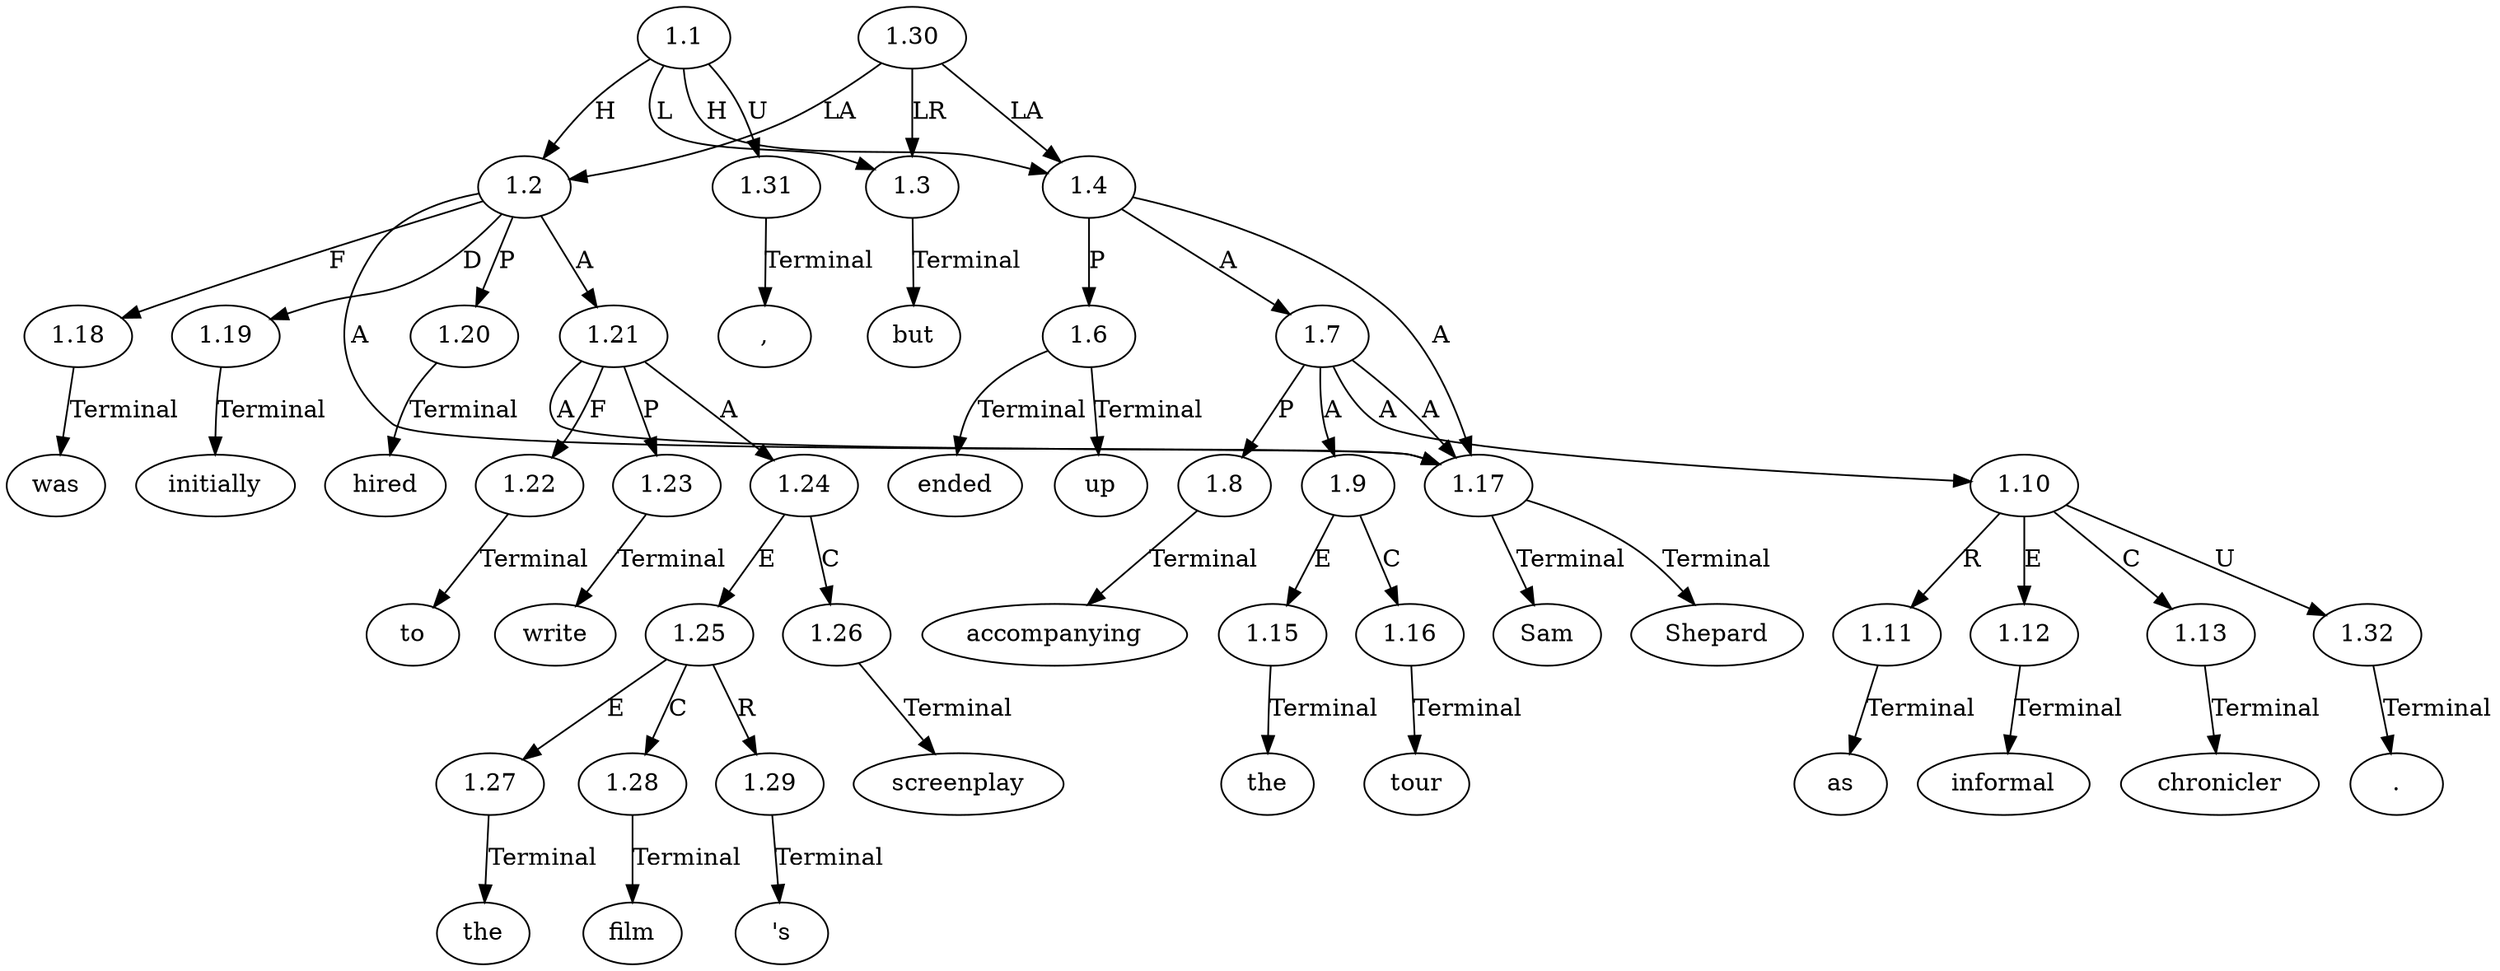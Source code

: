 // Graph
digraph {
	0.1 [label=Sam ordering=out]
	0.10 [label="'s" ordering=out]
	0.11 [label=screenplay ordering=out]
	0.12 [label="," ordering=out]
	0.13 [label=but ordering=out]
	0.14 [label=ended ordering=out]
	0.15 [label=up ordering=out]
	0.16 [label=accompanying ordering=out]
	0.17 [label=the ordering=out]
	0.18 [label=tour ordering=out]
	0.19 [label=as ordering=out]
	0.2 [label=Shepard ordering=out]
	0.20 [label=informal ordering=out]
	0.21 [label=chronicler ordering=out]
	0.22 [label="." ordering=out]
	0.3 [label=was ordering=out]
	0.4 [label=initially ordering=out]
	0.5 [label=hired ordering=out]
	0.6 [label=to ordering=out]
	0.7 [label=write ordering=out]
	0.8 [label=the ordering=out]
	0.9 [label=film ordering=out]
	1.1 [label=1.1 ordering=out]
	1.2 [label=1.2 ordering=out]
	1.3 [label=1.3 ordering=out]
	1.4 [label=1.4 ordering=out]
	1.6 [label=1.6 ordering=out]
	1.7 [label=1.7 ordering=out]
	1.8 [label=1.8 ordering=out]
	1.9 [label=1.9 ordering=out]
	1.10 [label=1.10 ordering=out]
	1.11 [label=1.11 ordering=out]
	1.12 [label=1.12 ordering=out]
	1.13 [label=1.13 ordering=out]
	1.15 [label=1.15 ordering=out]
	1.16 [label=1.16 ordering=out]
	1.17 [label=1.17 ordering=out]
	1.18 [label=1.18 ordering=out]
	1.19 [label=1.19 ordering=out]
	1.20 [label=1.20 ordering=out]
	1.21 [label=1.21 ordering=out]
	1.22 [label=1.22 ordering=out]
	1.23 [label=1.23 ordering=out]
	1.24 [label=1.24 ordering=out]
	1.25 [label=1.25 ordering=out]
	1.26 [label=1.26 ordering=out]
	1.27 [label=1.27 ordering=out]
	1.28 [label=1.28 ordering=out]
	1.29 [label=1.29 ordering=out]
	1.30 [label=1.30 ordering=out]
	1.31 [label=1.31 ordering=out]
	1.32 [label=1.32 ordering=out]
	1.1 -> 1.2 [label=H ordering=out]
	1.1 -> 1.3 [label=L ordering=out]
	1.1 -> 1.4 [label=H ordering=out]
	1.1 -> 1.31 [label=U ordering=out]
	1.2 -> 1.17 [label=A ordering=out]
	1.2 -> 1.18 [label=F ordering=out]
	1.2 -> 1.19 [label=D ordering=out]
	1.2 -> 1.20 [label=P ordering=out]
	1.2 -> 1.21 [label=A ordering=out]
	1.3 -> 0.13 [label=Terminal ordering=out]
	1.4 -> 1.6 [label=P ordering=out]
	1.4 -> 1.7 [label=A ordering=out]
	1.4 -> 1.17 [label=A ordering=out]
	1.6 -> 0.14 [label=Terminal ordering=out]
	1.6 -> 0.15 [label=Terminal ordering=out]
	1.7 -> 1.8 [label=P ordering=out]
	1.7 -> 1.9 [label=A ordering=out]
	1.7 -> 1.10 [label=A ordering=out]
	1.7 -> 1.17 [label=A ordering=out]
	1.8 -> 0.16 [label=Terminal ordering=out]
	1.9 -> 1.15 [label=E ordering=out]
	1.9 -> 1.16 [label=C ordering=out]
	1.10 -> 1.11 [label=R ordering=out]
	1.10 -> 1.12 [label=E ordering=out]
	1.10 -> 1.13 [label=C ordering=out]
	1.10 -> 1.32 [label=U ordering=out]
	1.11 -> 0.19 [label=Terminal ordering=out]
	1.12 -> 0.20 [label=Terminal ordering=out]
	1.13 -> 0.21 [label=Terminal ordering=out]
	1.15 -> 0.17 [label=Terminal ordering=out]
	1.16 -> 0.18 [label=Terminal ordering=out]
	1.17 -> 0.1 [label=Terminal ordering=out]
	1.17 -> 0.2 [label=Terminal ordering=out]
	1.18 -> 0.3 [label=Terminal ordering=out]
	1.19 -> 0.4 [label=Terminal ordering=out]
	1.20 -> 0.5 [label=Terminal ordering=out]
	1.21 -> 1.17 [label=A ordering=out]
	1.21 -> 1.22 [label=F ordering=out]
	1.21 -> 1.23 [label=P ordering=out]
	1.21 -> 1.24 [label=A ordering=out]
	1.22 -> 0.6 [label=Terminal ordering=out]
	1.23 -> 0.7 [label=Terminal ordering=out]
	1.24 -> 1.25 [label=E ordering=out]
	1.24 -> 1.26 [label=C ordering=out]
	1.25 -> 1.27 [label=E ordering=out]
	1.25 -> 1.28 [label=C ordering=out]
	1.25 -> 1.29 [label=R ordering=out]
	1.26 -> 0.11 [label=Terminal ordering=out]
	1.27 -> 0.8 [label=Terminal ordering=out]
	1.28 -> 0.9 [label=Terminal ordering=out]
	1.29 -> 0.10 [label=Terminal ordering=out]
	1.30 -> 1.2 [label=LA ordering=out]
	1.30 -> 1.3 [label=LR ordering=out]
	1.30 -> 1.4 [label=LA ordering=out]
	1.31 -> 0.12 [label=Terminal ordering=out]
	1.32 -> 0.22 [label=Terminal ordering=out]
}

